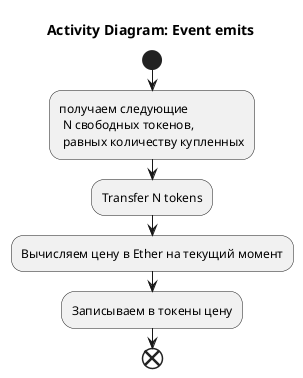 @startuml
title Activity Diagram: Event emits
start

      :получаем следующие
       N свободных токенов,
       равных количеству купленных;

      :Transfer N tokens;

      :Вычисляем цену в Ether на текущий момент;
      :Записываем в токены цену;

end
@enduml